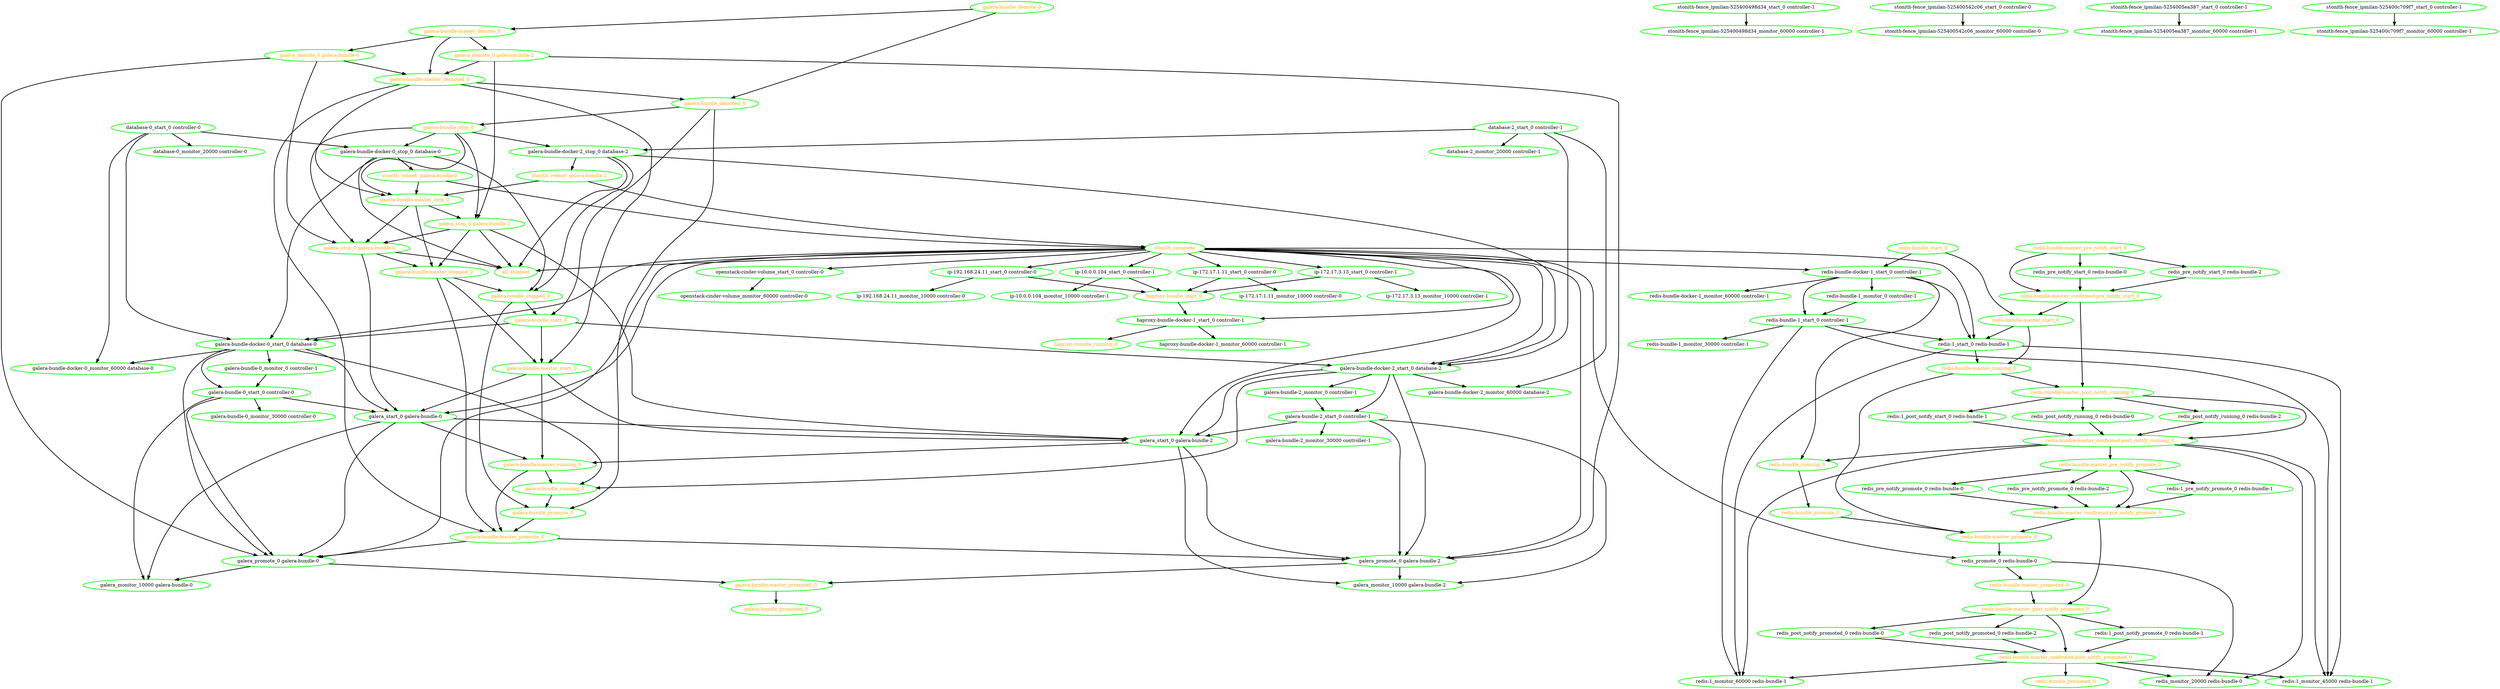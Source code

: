 digraph "g" {
"all_stopped" [ style=bold color="green" fontcolor="orange"]
"database-0_monitor_20000 controller-0" [ style=bold color="green" fontcolor="black"]
"database-0_start_0 controller-0" -> "database-0_monitor_20000 controller-0" [ style = bold]
"database-0_start_0 controller-0" -> "galera-bundle-docker-0_monitor_60000 database-0" [ style = bold]
"database-0_start_0 controller-0" -> "galera-bundle-docker-0_start_0 database-0" [ style = bold]
"database-0_start_0 controller-0" -> "galera-bundle-docker-0_stop_0 database-0" [ style = bold]
"database-0_start_0 controller-0" [ style=bold color="green" fontcolor="black"]
"database-2_monitor_20000 controller-1" [ style=bold color="green" fontcolor="black"]
"database-2_start_0 controller-1" -> "database-2_monitor_20000 controller-1" [ style = bold]
"database-2_start_0 controller-1" -> "galera-bundle-docker-2_monitor_60000 database-2" [ style = bold]
"database-2_start_0 controller-1" -> "galera-bundle-docker-2_start_0 database-2" [ style = bold]
"database-2_start_0 controller-1" -> "galera-bundle-docker-2_stop_0 database-2" [ style = bold]
"database-2_start_0 controller-1" [ style=bold color="green" fontcolor="black"]
"galera-bundle-0_monitor_0 controller-1" -> "galera-bundle-0_start_0 controller-0" [ style = bold]
"galera-bundle-0_monitor_0 controller-1" [ style=bold color="green" fontcolor="black"]
"galera-bundle-0_monitor_30000 controller-0" [ style=bold color="green" fontcolor="black"]
"galera-bundle-0_start_0 controller-0" -> "galera-bundle-0_monitor_30000 controller-0" [ style = bold]
"galera-bundle-0_start_0 controller-0" -> "galera_monitor_10000 galera-bundle-0" [ style = bold]
"galera-bundle-0_start_0 controller-0" -> "galera_promote_0 galera-bundle-0" [ style = bold]
"galera-bundle-0_start_0 controller-0" -> "galera_start_0 galera-bundle-0" [ style = bold]
"galera-bundle-0_start_0 controller-0" [ style=bold color="green" fontcolor="black"]
"galera-bundle-2_monitor_0 controller-1" -> "galera-bundle-2_start_0 controller-1" [ style = bold]
"galera-bundle-2_monitor_0 controller-1" [ style=bold color="green" fontcolor="black"]
"galera-bundle-2_monitor_30000 controller-1" [ style=bold color="green" fontcolor="black"]
"galera-bundle-2_start_0 controller-1" -> "galera-bundle-2_monitor_30000 controller-1" [ style = bold]
"galera-bundle-2_start_0 controller-1" -> "galera_monitor_10000 galera-bundle-2" [ style = bold]
"galera-bundle-2_start_0 controller-1" -> "galera_promote_0 galera-bundle-2" [ style = bold]
"galera-bundle-2_start_0 controller-1" -> "galera_start_0 galera-bundle-2" [ style = bold]
"galera-bundle-2_start_0 controller-1" [ style=bold color="green" fontcolor="black"]
"galera-bundle-docker-0_monitor_60000 database-0" [ style=bold color="green" fontcolor="black"]
"galera-bundle-docker-0_start_0 database-0" -> "galera-bundle-0_monitor_0 controller-1" [ style = bold]
"galera-bundle-docker-0_start_0 database-0" -> "galera-bundle-0_start_0 controller-0" [ style = bold]
"galera-bundle-docker-0_start_0 database-0" -> "galera-bundle-docker-0_monitor_60000 database-0" [ style = bold]
"galera-bundle-docker-0_start_0 database-0" -> "galera-bundle_running_0" [ style = bold]
"galera-bundle-docker-0_start_0 database-0" -> "galera_promote_0 galera-bundle-0" [ style = bold]
"galera-bundle-docker-0_start_0 database-0" -> "galera_start_0 galera-bundle-0" [ style = bold]
"galera-bundle-docker-0_start_0 database-0" [ style=bold color="green" fontcolor="black"]
"galera-bundle-docker-0_stop_0 database-0" -> "all_stopped" [ style = bold]
"galera-bundle-docker-0_stop_0 database-0" -> "galera-bundle-docker-0_start_0 database-0" [ style = bold]
"galera-bundle-docker-0_stop_0 database-0" -> "galera-bundle_stopped_0" [ style = bold]
"galera-bundle-docker-0_stop_0 database-0" -> "stonith 'reboot' galera-bundle-0" [ style = bold]
"galera-bundle-docker-0_stop_0 database-0" [ style=bold color="green" fontcolor="black"]
"galera-bundle-docker-2_monitor_60000 database-2" [ style=bold color="green" fontcolor="black"]
"galera-bundle-docker-2_start_0 database-2" -> "galera-bundle-2_monitor_0 controller-1" [ style = bold]
"galera-bundle-docker-2_start_0 database-2" -> "galera-bundle-2_start_0 controller-1" [ style = bold]
"galera-bundle-docker-2_start_0 database-2" -> "galera-bundle-docker-2_monitor_60000 database-2" [ style = bold]
"galera-bundle-docker-2_start_0 database-2" -> "galera-bundle_running_0" [ style = bold]
"galera-bundle-docker-2_start_0 database-2" -> "galera_promote_0 galera-bundle-2" [ style = bold]
"galera-bundle-docker-2_start_0 database-2" -> "galera_start_0 galera-bundle-2" [ style = bold]
"galera-bundle-docker-2_start_0 database-2" [ style=bold color="green" fontcolor="black"]
"galera-bundle-docker-2_stop_0 database-2" -> "all_stopped" [ style = bold]
"galera-bundle-docker-2_stop_0 database-2" -> "galera-bundle-docker-2_start_0 database-2" [ style = bold]
"galera-bundle-docker-2_stop_0 database-2" -> "galera-bundle_stopped_0" [ style = bold]
"galera-bundle-docker-2_stop_0 database-2" -> "stonith 'reboot' galera-bundle-2" [ style = bold]
"galera-bundle-docker-2_stop_0 database-2" [ style=bold color="green" fontcolor="black"]
"galera-bundle-master_demote_0" -> "galera-bundle-master_demoted_0" [ style = bold]
"galera-bundle-master_demote_0" -> "galera_demote_0 galera-bundle-0" [ style = bold]
"galera-bundle-master_demote_0" -> "galera_demote_0 galera-bundle-2" [ style = bold]
"galera-bundle-master_demote_0" [ style=bold color="green" fontcolor="orange"]
"galera-bundle-master_demoted_0" -> "galera-bundle-master_promote_0" [ style = bold]
"galera-bundle-master_demoted_0" -> "galera-bundle-master_start_0" [ style = bold]
"galera-bundle-master_demoted_0" -> "galera-bundle-master_stop_0" [ style = bold]
"galera-bundle-master_demoted_0" -> "galera-bundle_demoted_0" [ style = bold]
"galera-bundle-master_demoted_0" [ style=bold color="green" fontcolor="orange"]
"galera-bundle-master_promote_0" -> "galera_promote_0 galera-bundle-0" [ style = bold]
"galera-bundle-master_promote_0" -> "galera_promote_0 galera-bundle-2" [ style = bold]
"galera-bundle-master_promote_0" [ style=bold color="green" fontcolor="orange"]
"galera-bundle-master_promoted_0" -> "galera-bundle_promoted_0" [ style = bold]
"galera-bundle-master_promoted_0" [ style=bold color="green" fontcolor="orange"]
"galera-bundle-master_running_0" -> "galera-bundle-master_promote_0" [ style = bold]
"galera-bundle-master_running_0" -> "galera-bundle_running_0" [ style = bold]
"galera-bundle-master_running_0" [ style=bold color="green" fontcolor="orange"]
"galera-bundle-master_start_0" -> "galera-bundle-master_running_0" [ style = bold]
"galera-bundle-master_start_0" -> "galera_start_0 galera-bundle-0" [ style = bold]
"galera-bundle-master_start_0" -> "galera_start_0 galera-bundle-2" [ style = bold]
"galera-bundle-master_start_0" [ style=bold color="green" fontcolor="orange"]
"galera-bundle-master_stop_0" -> "galera-bundle-master_stopped_0" [ style = bold]
"galera-bundle-master_stop_0" -> "galera_stop_0 galera-bundle-0" [ style = bold]
"galera-bundle-master_stop_0" -> "galera_stop_0 galera-bundle-2" [ style = bold]
"galera-bundle-master_stop_0" [ style=bold color="green" fontcolor="orange"]
"galera-bundle-master_stopped_0" -> "galera-bundle-master_promote_0" [ style = bold]
"galera-bundle-master_stopped_0" -> "galera-bundle-master_start_0" [ style = bold]
"galera-bundle-master_stopped_0" -> "galera-bundle_stopped_0" [ style = bold]
"galera-bundle-master_stopped_0" [ style=bold color="green" fontcolor="orange"]
"galera-bundle_demote_0" -> "galera-bundle-master_demote_0" [ style = bold]
"galera-bundle_demote_0" -> "galera-bundle_demoted_0" [ style = bold]
"galera-bundle_demote_0" [ style=bold color="green" fontcolor="orange"]
"galera-bundle_demoted_0" -> "galera-bundle_promote_0" [ style = bold]
"galera-bundle_demoted_0" -> "galera-bundle_start_0" [ style = bold]
"galera-bundle_demoted_0" -> "galera-bundle_stop_0" [ style = bold]
"galera-bundle_demoted_0" [ style=bold color="green" fontcolor="orange"]
"galera-bundle_promote_0" -> "galera-bundle-master_promote_0" [ style = bold]
"galera-bundle_promote_0" [ style=bold color="green" fontcolor="orange"]
"galera-bundle_promoted_0" [ style=bold color="green" fontcolor="orange"]
"galera-bundle_running_0" -> "galera-bundle_promote_0" [ style = bold]
"galera-bundle_running_0" [ style=bold color="green" fontcolor="orange"]
"galera-bundle_start_0" -> "galera-bundle-docker-0_start_0 database-0" [ style = bold]
"galera-bundle_start_0" -> "galera-bundle-docker-2_start_0 database-2" [ style = bold]
"galera-bundle_start_0" -> "galera-bundle-master_start_0" [ style = bold]
"galera-bundle_start_0" [ style=bold color="green" fontcolor="orange"]
"galera-bundle_stop_0" -> "galera-bundle-docker-0_stop_0 database-0" [ style = bold]
"galera-bundle_stop_0" -> "galera-bundle-docker-2_stop_0 database-2" [ style = bold]
"galera-bundle_stop_0" -> "galera-bundle-master_stop_0" [ style = bold]
"galera-bundle_stop_0" -> "galera_stop_0 galera-bundle-0" [ style = bold]
"galera-bundle_stop_0" -> "galera_stop_0 galera-bundle-2" [ style = bold]
"galera-bundle_stop_0" [ style=bold color="green" fontcolor="orange"]
"galera-bundle_stopped_0" -> "galera-bundle_promote_0" [ style = bold]
"galera-bundle_stopped_0" -> "galera-bundle_start_0" [ style = bold]
"galera-bundle_stopped_0" [ style=bold color="green" fontcolor="orange"]
"galera_demote_0 galera-bundle-0" -> "galera-bundle-master_demoted_0" [ style = bold]
"galera_demote_0 galera-bundle-0" -> "galera_promote_0 galera-bundle-0" [ style = bold]
"galera_demote_0 galera-bundle-0" -> "galera_stop_0 galera-bundle-0" [ style = bold]
"galera_demote_0 galera-bundle-0" [ style=bold color="green" fontcolor="orange"]
"galera_demote_0 galera-bundle-2" -> "galera-bundle-master_demoted_0" [ style = bold]
"galera_demote_0 galera-bundle-2" -> "galera_promote_0 galera-bundle-2" [ style = bold]
"galera_demote_0 galera-bundle-2" -> "galera_stop_0 galera-bundle-2" [ style = bold]
"galera_demote_0 galera-bundle-2" [ style=bold color="green" fontcolor="orange"]
"galera_monitor_10000 galera-bundle-0" [ style=bold color="green" fontcolor="black"]
"galera_monitor_10000 galera-bundle-2" [ style=bold color="green" fontcolor="black"]
"galera_promote_0 galera-bundle-0" -> "galera-bundle-master_promoted_0" [ style = bold]
"galera_promote_0 galera-bundle-0" -> "galera_monitor_10000 galera-bundle-0" [ style = bold]
"galera_promote_0 galera-bundle-0" [ style=bold color="green" fontcolor="black"]
"galera_promote_0 galera-bundle-2" -> "galera-bundle-master_promoted_0" [ style = bold]
"galera_promote_0 galera-bundle-2" -> "galera_monitor_10000 galera-bundle-2" [ style = bold]
"galera_promote_0 galera-bundle-2" [ style=bold color="green" fontcolor="black"]
"galera_start_0 galera-bundle-0" -> "galera-bundle-master_running_0" [ style = bold]
"galera_start_0 galera-bundle-0" -> "galera_monitor_10000 galera-bundle-0" [ style = bold]
"galera_start_0 galera-bundle-0" -> "galera_promote_0 galera-bundle-0" [ style = bold]
"galera_start_0 galera-bundle-0" -> "galera_start_0 galera-bundle-2" [ style = bold]
"galera_start_0 galera-bundle-0" [ style=bold color="green" fontcolor="black"]
"galera_start_0 galera-bundle-2" -> "galera-bundle-master_running_0" [ style = bold]
"galera_start_0 galera-bundle-2" -> "galera_monitor_10000 galera-bundle-2" [ style = bold]
"galera_start_0 galera-bundle-2" -> "galera_promote_0 galera-bundle-2" [ style = bold]
"galera_start_0 galera-bundle-2" [ style=bold color="green" fontcolor="black"]
"galera_stop_0 galera-bundle-0" -> "all_stopped" [ style = bold]
"galera_stop_0 galera-bundle-0" -> "galera-bundle-master_stopped_0" [ style = bold]
"galera_stop_0 galera-bundle-0" -> "galera_start_0 galera-bundle-0" [ style = bold]
"galera_stop_0 galera-bundle-0" [ style=bold color="green" fontcolor="orange"]
"galera_stop_0 galera-bundle-2" -> "all_stopped" [ style = bold]
"galera_stop_0 galera-bundle-2" -> "galera-bundle-master_stopped_0" [ style = bold]
"galera_stop_0 galera-bundle-2" -> "galera_start_0 galera-bundle-2" [ style = bold]
"galera_stop_0 galera-bundle-2" -> "galera_stop_0 galera-bundle-0" [ style = bold]
"galera_stop_0 galera-bundle-2" [ style=bold color="green" fontcolor="orange"]
"haproxy-bundle-docker-1_monitor_60000 controller-1" [ style=bold color="green" fontcolor="black"]
"haproxy-bundle-docker-1_start_0 controller-1" -> "haproxy-bundle-docker-1_monitor_60000 controller-1" [ style = bold]
"haproxy-bundle-docker-1_start_0 controller-1" -> "haproxy-bundle_running_0" [ style = bold]
"haproxy-bundle-docker-1_start_0 controller-1" [ style=bold color="green" fontcolor="black"]
"haproxy-bundle_running_0" [ style=bold color="green" fontcolor="orange"]
"haproxy-bundle_start_0" -> "haproxy-bundle-docker-1_start_0 controller-1" [ style = bold]
"haproxy-bundle_start_0" [ style=bold color="green" fontcolor="orange"]
"ip-10.0.0.104_monitor_10000 controller-1" [ style=bold color="green" fontcolor="black"]
"ip-10.0.0.104_start_0 controller-1" -> "haproxy-bundle_start_0" [ style = bold]
"ip-10.0.0.104_start_0 controller-1" -> "ip-10.0.0.104_monitor_10000 controller-1" [ style = bold]
"ip-10.0.0.104_start_0 controller-1" [ style=bold color="green" fontcolor="black"]
"ip-172.17.1.11_monitor_10000 controller-0" [ style=bold color="green" fontcolor="black"]
"ip-172.17.1.11_start_0 controller-0" -> "haproxy-bundle_start_0" [ style = bold]
"ip-172.17.1.11_start_0 controller-0" -> "ip-172.17.1.11_monitor_10000 controller-0" [ style = bold]
"ip-172.17.1.11_start_0 controller-0" [ style=bold color="green" fontcolor="black"]
"ip-172.17.3.13_monitor_10000 controller-1" [ style=bold color="green" fontcolor="black"]
"ip-172.17.3.13_start_0 controller-1" -> "haproxy-bundle_start_0" [ style = bold]
"ip-172.17.3.13_start_0 controller-1" -> "ip-172.17.3.13_monitor_10000 controller-1" [ style = bold]
"ip-172.17.3.13_start_0 controller-1" [ style=bold color="green" fontcolor="black"]
"ip-192.168.24.11_monitor_10000 controller-0" [ style=bold color="green" fontcolor="black"]
"ip-192.168.24.11_start_0 controller-0" -> "haproxy-bundle_start_0" [ style = bold]
"ip-192.168.24.11_start_0 controller-0" -> "ip-192.168.24.11_monitor_10000 controller-0" [ style = bold]
"ip-192.168.24.11_start_0 controller-0" [ style=bold color="green" fontcolor="black"]
"openstack-cinder-volume_monitor_60000 controller-0" [ style=bold color="green" fontcolor="black"]
"openstack-cinder-volume_start_0 controller-0" -> "openstack-cinder-volume_monitor_60000 controller-0" [ style = bold]
"openstack-cinder-volume_start_0 controller-0" [ style=bold color="green" fontcolor="black"]
"redis-bundle-1_monitor_0 controller-1" -> "redis-bundle-1_start_0 controller-1" [ style = bold]
"redis-bundle-1_monitor_0 controller-1" [ style=bold color="green" fontcolor="black"]
"redis-bundle-1_monitor_30000 controller-1" [ style=bold color="green" fontcolor="black"]
"redis-bundle-1_start_0 controller-1" -> "redis-bundle-1_monitor_30000 controller-1" [ style = bold]
"redis-bundle-1_start_0 controller-1" -> "redis:1_monitor_45000 redis-bundle-1" [ style = bold]
"redis-bundle-1_start_0 controller-1" -> "redis:1_monitor_60000 redis-bundle-1" [ style = bold]
"redis-bundle-1_start_0 controller-1" -> "redis:1_start_0 redis-bundle-1" [ style = bold]
"redis-bundle-1_start_0 controller-1" [ style=bold color="green" fontcolor="black"]
"redis-bundle-docker-1_monitor_60000 controller-1" [ style=bold color="green" fontcolor="black"]
"redis-bundle-docker-1_start_0 controller-1" -> "redis-bundle-1_monitor_0 controller-1" [ style = bold]
"redis-bundle-docker-1_start_0 controller-1" -> "redis-bundle-1_start_0 controller-1" [ style = bold]
"redis-bundle-docker-1_start_0 controller-1" -> "redis-bundle-docker-1_monitor_60000 controller-1" [ style = bold]
"redis-bundle-docker-1_start_0 controller-1" -> "redis-bundle_running_0" [ style = bold]
"redis-bundle-docker-1_start_0 controller-1" -> "redis:1_start_0 redis-bundle-1" [ style = bold]
"redis-bundle-docker-1_start_0 controller-1" [ style=bold color="green" fontcolor="black"]
"redis-bundle-master_confirmed-post_notify_promoted_0" -> "redis-bundle_promoted_0" [ style = bold]
"redis-bundle-master_confirmed-post_notify_promoted_0" -> "redis:1_monitor_45000 redis-bundle-1" [ style = bold]
"redis-bundle-master_confirmed-post_notify_promoted_0" -> "redis:1_monitor_60000 redis-bundle-1" [ style = bold]
"redis-bundle-master_confirmed-post_notify_promoted_0" -> "redis_monitor_20000 redis-bundle-0" [ style = bold]
"redis-bundle-master_confirmed-post_notify_promoted_0" [ style=bold color="green" fontcolor="orange"]
"redis-bundle-master_confirmed-post_notify_running_0" -> "redis-bundle-master_pre_notify_promote_0" [ style = bold]
"redis-bundle-master_confirmed-post_notify_running_0" -> "redis-bundle_running_0" [ style = bold]
"redis-bundle-master_confirmed-post_notify_running_0" -> "redis:1_monitor_45000 redis-bundle-1" [ style = bold]
"redis-bundle-master_confirmed-post_notify_running_0" -> "redis:1_monitor_60000 redis-bundle-1" [ style = bold]
"redis-bundle-master_confirmed-post_notify_running_0" -> "redis_monitor_20000 redis-bundle-0" [ style = bold]
"redis-bundle-master_confirmed-post_notify_running_0" [ style=bold color="green" fontcolor="orange"]
"redis-bundle-master_confirmed-pre_notify_promote_0" -> "redis-bundle-master_post_notify_promoted_0" [ style = bold]
"redis-bundle-master_confirmed-pre_notify_promote_0" -> "redis-bundle-master_promote_0" [ style = bold]
"redis-bundle-master_confirmed-pre_notify_promote_0" [ style=bold color="green" fontcolor="orange"]
"redis-bundle-master_confirmed-pre_notify_start_0" -> "redis-bundle-master_post_notify_running_0" [ style = bold]
"redis-bundle-master_confirmed-pre_notify_start_0" -> "redis-bundle-master_start_0" [ style = bold]
"redis-bundle-master_confirmed-pre_notify_start_0" [ style=bold color="green" fontcolor="orange"]
"redis-bundle-master_post_notify_promoted_0" -> "redis-bundle-master_confirmed-post_notify_promoted_0" [ style = bold]
"redis-bundle-master_post_notify_promoted_0" -> "redis:1_post_notify_promote_0 redis-bundle-1" [ style = bold]
"redis-bundle-master_post_notify_promoted_0" -> "redis_post_notify_promoted_0 redis-bundle-0" [ style = bold]
"redis-bundle-master_post_notify_promoted_0" -> "redis_post_notify_promoted_0 redis-bundle-2" [ style = bold]
"redis-bundle-master_post_notify_promoted_0" [ style=bold color="green" fontcolor="orange"]
"redis-bundle-master_post_notify_running_0" -> "redis-bundle-master_confirmed-post_notify_running_0" [ style = bold]
"redis-bundle-master_post_notify_running_0" -> "redis:1_post_notify_start_0 redis-bundle-1" [ style = bold]
"redis-bundle-master_post_notify_running_0" -> "redis_post_notify_running_0 redis-bundle-0" [ style = bold]
"redis-bundle-master_post_notify_running_0" -> "redis_post_notify_running_0 redis-bundle-2" [ style = bold]
"redis-bundle-master_post_notify_running_0" [ style=bold color="green" fontcolor="orange"]
"redis-bundle-master_pre_notify_promote_0" -> "redis-bundle-master_confirmed-pre_notify_promote_0" [ style = bold]
"redis-bundle-master_pre_notify_promote_0" -> "redis:1_pre_notify_promote_0 redis-bundle-1" [ style = bold]
"redis-bundle-master_pre_notify_promote_0" -> "redis_pre_notify_promote_0 redis-bundle-0" [ style = bold]
"redis-bundle-master_pre_notify_promote_0" -> "redis_pre_notify_promote_0 redis-bundle-2" [ style = bold]
"redis-bundle-master_pre_notify_promote_0" [ style=bold color="green" fontcolor="orange"]
"redis-bundle-master_pre_notify_start_0" -> "redis-bundle-master_confirmed-pre_notify_start_0" [ style = bold]
"redis-bundle-master_pre_notify_start_0" -> "redis_pre_notify_start_0 redis-bundle-0" [ style = bold]
"redis-bundle-master_pre_notify_start_0" -> "redis_pre_notify_start_0 redis-bundle-2" [ style = bold]
"redis-bundle-master_pre_notify_start_0" [ style=bold color="green" fontcolor="orange"]
"redis-bundle-master_promote_0" -> "redis_promote_0 redis-bundle-0" [ style = bold]
"redis-bundle-master_promote_0" [ style=bold color="green" fontcolor="orange"]
"redis-bundle-master_promoted_0" -> "redis-bundle-master_post_notify_promoted_0" [ style = bold]
"redis-bundle-master_promoted_0" [ style=bold color="green" fontcolor="orange"]
"redis-bundle-master_running_0" -> "redis-bundle-master_post_notify_running_0" [ style = bold]
"redis-bundle-master_running_0" -> "redis-bundle-master_promote_0" [ style = bold]
"redis-bundle-master_running_0" [ style=bold color="green" fontcolor="orange"]
"redis-bundle-master_start_0" -> "redis-bundle-master_running_0" [ style = bold]
"redis-bundle-master_start_0" -> "redis:1_start_0 redis-bundle-1" [ style = bold]
"redis-bundle-master_start_0" [ style=bold color="green" fontcolor="orange"]
"redis-bundle_promote_0" -> "redis-bundle-master_promote_0" [ style = bold]
"redis-bundle_promote_0" [ style=bold color="green" fontcolor="orange"]
"redis-bundle_promoted_0" [ style=bold color="green" fontcolor="orange"]
"redis-bundle_running_0" -> "redis-bundle_promote_0" [ style = bold]
"redis-bundle_running_0" [ style=bold color="green" fontcolor="orange"]
"redis-bundle_start_0" -> "redis-bundle-docker-1_start_0 controller-1" [ style = bold]
"redis-bundle_start_0" -> "redis-bundle-master_start_0" [ style = bold]
"redis-bundle_start_0" [ style=bold color="green" fontcolor="orange"]
"redis:1_monitor_45000 redis-bundle-1" [ style=bold color="green" fontcolor="black"]
"redis:1_monitor_60000 redis-bundle-1" [ style=bold color="green" fontcolor="black"]
"redis:1_post_notify_promote_0 redis-bundle-1" -> "redis-bundle-master_confirmed-post_notify_promoted_0" [ style = bold]
"redis:1_post_notify_promote_0 redis-bundle-1" [ style=bold color="green" fontcolor="black"]
"redis:1_post_notify_start_0 redis-bundle-1" -> "redis-bundle-master_confirmed-post_notify_running_0" [ style = bold]
"redis:1_post_notify_start_0 redis-bundle-1" [ style=bold color="green" fontcolor="black"]
"redis:1_pre_notify_promote_0 redis-bundle-1" -> "redis-bundle-master_confirmed-pre_notify_promote_0" [ style = bold]
"redis:1_pre_notify_promote_0 redis-bundle-1" [ style=bold color="green" fontcolor="black"]
"redis:1_start_0 redis-bundle-1" -> "redis-bundle-master_running_0" [ style = bold]
"redis:1_start_0 redis-bundle-1" -> "redis:1_monitor_45000 redis-bundle-1" [ style = bold]
"redis:1_start_0 redis-bundle-1" -> "redis:1_monitor_60000 redis-bundle-1" [ style = bold]
"redis:1_start_0 redis-bundle-1" [ style=bold color="green" fontcolor="black"]
"redis_monitor_20000 redis-bundle-0" [ style=bold color="green" fontcolor="black"]
"redis_post_notify_promoted_0 redis-bundle-0" -> "redis-bundle-master_confirmed-post_notify_promoted_0" [ style = bold]
"redis_post_notify_promoted_0 redis-bundle-0" [ style=bold color="green" fontcolor="black"]
"redis_post_notify_promoted_0 redis-bundle-2" -> "redis-bundle-master_confirmed-post_notify_promoted_0" [ style = bold]
"redis_post_notify_promoted_0 redis-bundle-2" [ style=bold color="green" fontcolor="black"]
"redis_post_notify_running_0 redis-bundle-0" -> "redis-bundle-master_confirmed-post_notify_running_0" [ style = bold]
"redis_post_notify_running_0 redis-bundle-0" [ style=bold color="green" fontcolor="black"]
"redis_post_notify_running_0 redis-bundle-2" -> "redis-bundle-master_confirmed-post_notify_running_0" [ style = bold]
"redis_post_notify_running_0 redis-bundle-2" [ style=bold color="green" fontcolor="black"]
"redis_pre_notify_promote_0 redis-bundle-0" -> "redis-bundle-master_confirmed-pre_notify_promote_0" [ style = bold]
"redis_pre_notify_promote_0 redis-bundle-0" [ style=bold color="green" fontcolor="black"]
"redis_pre_notify_promote_0 redis-bundle-2" -> "redis-bundle-master_confirmed-pre_notify_promote_0" [ style = bold]
"redis_pre_notify_promote_0 redis-bundle-2" [ style=bold color="green" fontcolor="black"]
"redis_pre_notify_start_0 redis-bundle-0" -> "redis-bundle-master_confirmed-pre_notify_start_0" [ style = bold]
"redis_pre_notify_start_0 redis-bundle-0" [ style=bold color="green" fontcolor="black"]
"redis_pre_notify_start_0 redis-bundle-2" -> "redis-bundle-master_confirmed-pre_notify_start_0" [ style = bold]
"redis_pre_notify_start_0 redis-bundle-2" [ style=bold color="green" fontcolor="black"]
"redis_promote_0 redis-bundle-0" -> "redis-bundle-master_promoted_0" [ style = bold]
"redis_promote_0 redis-bundle-0" -> "redis_monitor_20000 redis-bundle-0" [ style = bold]
"redis_promote_0 redis-bundle-0" [ style=bold color="green" fontcolor="black"]
"stonith 'reboot' galera-bundle-0" -> "galera-bundle-master_stop_0" [ style = bold]
"stonith 'reboot' galera-bundle-0" -> "stonith_complete" [ style = bold]
"stonith 'reboot' galera-bundle-0" [ style=bold color="green" fontcolor="orange"]
"stonith 'reboot' galera-bundle-2" -> "galera-bundle-master_stop_0" [ style = bold]
"stonith 'reboot' galera-bundle-2" -> "stonith_complete" [ style = bold]
"stonith 'reboot' galera-bundle-2" [ style=bold color="green" fontcolor="orange"]
"stonith-fence_ipmilan-525400498d34_monitor_60000 controller-1" [ style=bold color="green" fontcolor="black"]
"stonith-fence_ipmilan-525400498d34_start_0 controller-1" -> "stonith-fence_ipmilan-525400498d34_monitor_60000 controller-1" [ style = bold]
"stonith-fence_ipmilan-525400498d34_start_0 controller-1" [ style=bold color="green" fontcolor="black"]
"stonith-fence_ipmilan-525400542c06_monitor_60000 controller-0" [ style=bold color="green" fontcolor="black"]
"stonith-fence_ipmilan-525400542c06_start_0 controller-0" -> "stonith-fence_ipmilan-525400542c06_monitor_60000 controller-0" [ style = bold]
"stonith-fence_ipmilan-525400542c06_start_0 controller-0" [ style=bold color="green" fontcolor="black"]
"stonith-fence_ipmilan-5254005ea387_monitor_60000 controller-1" [ style=bold color="green" fontcolor="black"]
"stonith-fence_ipmilan-5254005ea387_start_0 controller-1" -> "stonith-fence_ipmilan-5254005ea387_monitor_60000 controller-1" [ style = bold]
"stonith-fence_ipmilan-5254005ea387_start_0 controller-1" [ style=bold color="green" fontcolor="black"]
"stonith-fence_ipmilan-525400c709f7_monitor_60000 controller-1" [ style=bold color="green" fontcolor="black"]
"stonith-fence_ipmilan-525400c709f7_start_0 controller-1" -> "stonith-fence_ipmilan-525400c709f7_monitor_60000 controller-1" [ style = bold]
"stonith-fence_ipmilan-525400c709f7_start_0 controller-1" [ style=bold color="green" fontcolor="black"]
"stonith_complete" -> "all_stopped" [ style = bold]
"stonith_complete" -> "galera-bundle-docker-0_start_0 database-0" [ style = bold]
"stonith_complete" -> "galera-bundle-docker-2_start_0 database-2" [ style = bold]
"stonith_complete" -> "galera_promote_0 galera-bundle-0" [ style = bold]
"stonith_complete" -> "galera_promote_0 galera-bundle-2" [ style = bold]
"stonith_complete" -> "galera_start_0 galera-bundle-0" [ style = bold]
"stonith_complete" -> "galera_start_0 galera-bundle-2" [ style = bold]
"stonith_complete" -> "haproxy-bundle-docker-1_start_0 controller-1" [ style = bold]
"stonith_complete" -> "ip-10.0.0.104_start_0 controller-1" [ style = bold]
"stonith_complete" -> "ip-172.17.1.11_start_0 controller-0" [ style = bold]
"stonith_complete" -> "ip-172.17.3.13_start_0 controller-1" [ style = bold]
"stonith_complete" -> "ip-192.168.24.11_start_0 controller-0" [ style = bold]
"stonith_complete" -> "openstack-cinder-volume_start_0 controller-0" [ style = bold]
"stonith_complete" -> "redis-bundle-docker-1_start_0 controller-1" [ style = bold]
"stonith_complete" -> "redis:1_start_0 redis-bundle-1" [ style = bold]
"stonith_complete" -> "redis_promote_0 redis-bundle-0" [ style = bold]
"stonith_complete" [ style=bold color="green" fontcolor="orange"]
}

